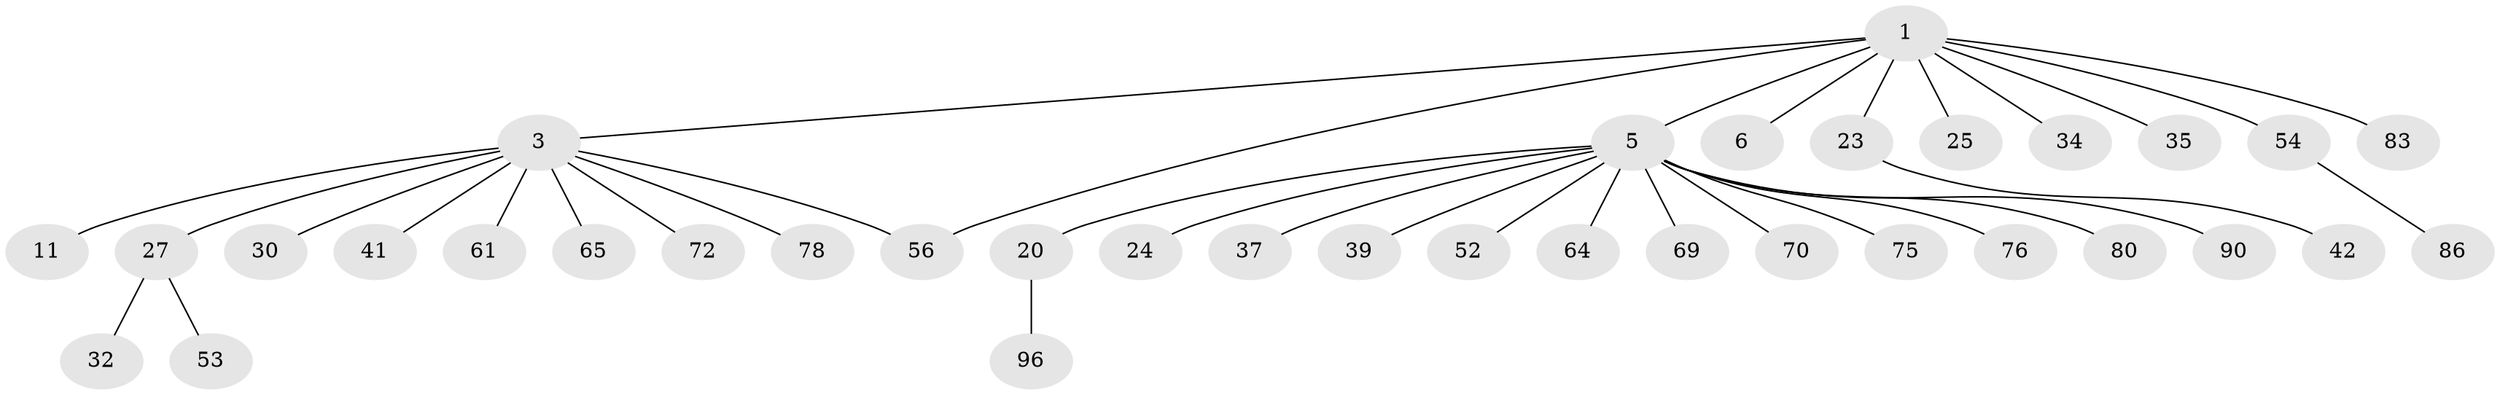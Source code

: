 // original degree distribution, {6: 0.020833333333333332, 5: 0.041666666666666664, 2: 0.28125, 4: 0.07291666666666667, 3: 0.11458333333333333, 1: 0.46875}
// Generated by graph-tools (version 1.1) at 2025/16/03/04/25 18:16:48]
// undirected, 36 vertices, 36 edges
graph export_dot {
graph [start="1"]
  node [color=gray90,style=filled];
  1 [super="+2+4+8+68+85+31"];
  3 [super="+9+10+21+13"];
  5 [super="+18+12+60+17+7"];
  6 [super="+55"];
  11;
  20 [super="+63+40"];
  23 [super="+88+26"];
  24 [super="+50"];
  25;
  27 [super="+28+29+51"];
  30 [super="+89"];
  32;
  34;
  35;
  37;
  39 [super="+49"];
  41 [super="+73"];
  42;
  52 [super="+57+87"];
  53;
  54 [super="+94+71+58"];
  56;
  61;
  64 [super="+77"];
  65;
  69;
  70 [super="+93"];
  72;
  75;
  76;
  78;
  80;
  83;
  86;
  90;
  96;
  1 -- 3;
  1 -- 23;
  1 -- 54;
  1 -- 6;
  1 -- 34;
  1 -- 5;
  1 -- 56;
  1 -- 25;
  1 -- 83;
  1 -- 35;
  3 -- 11;
  3 -- 56;
  3 -- 27;
  3 -- 61;
  3 -- 72;
  3 -- 41;
  3 -- 65;
  3 -- 30;
  3 -- 78;
  5 -- 75;
  5 -- 20;
  5 -- 37;
  5 -- 39;
  5 -- 52;
  5 -- 24;
  5 -- 76;
  5 -- 90;
  5 -- 70;
  5 -- 64;
  5 -- 80;
  5 -- 69;
  20 -- 96;
  23 -- 42;
  27 -- 32;
  27 -- 53;
  54 -- 86;
}
